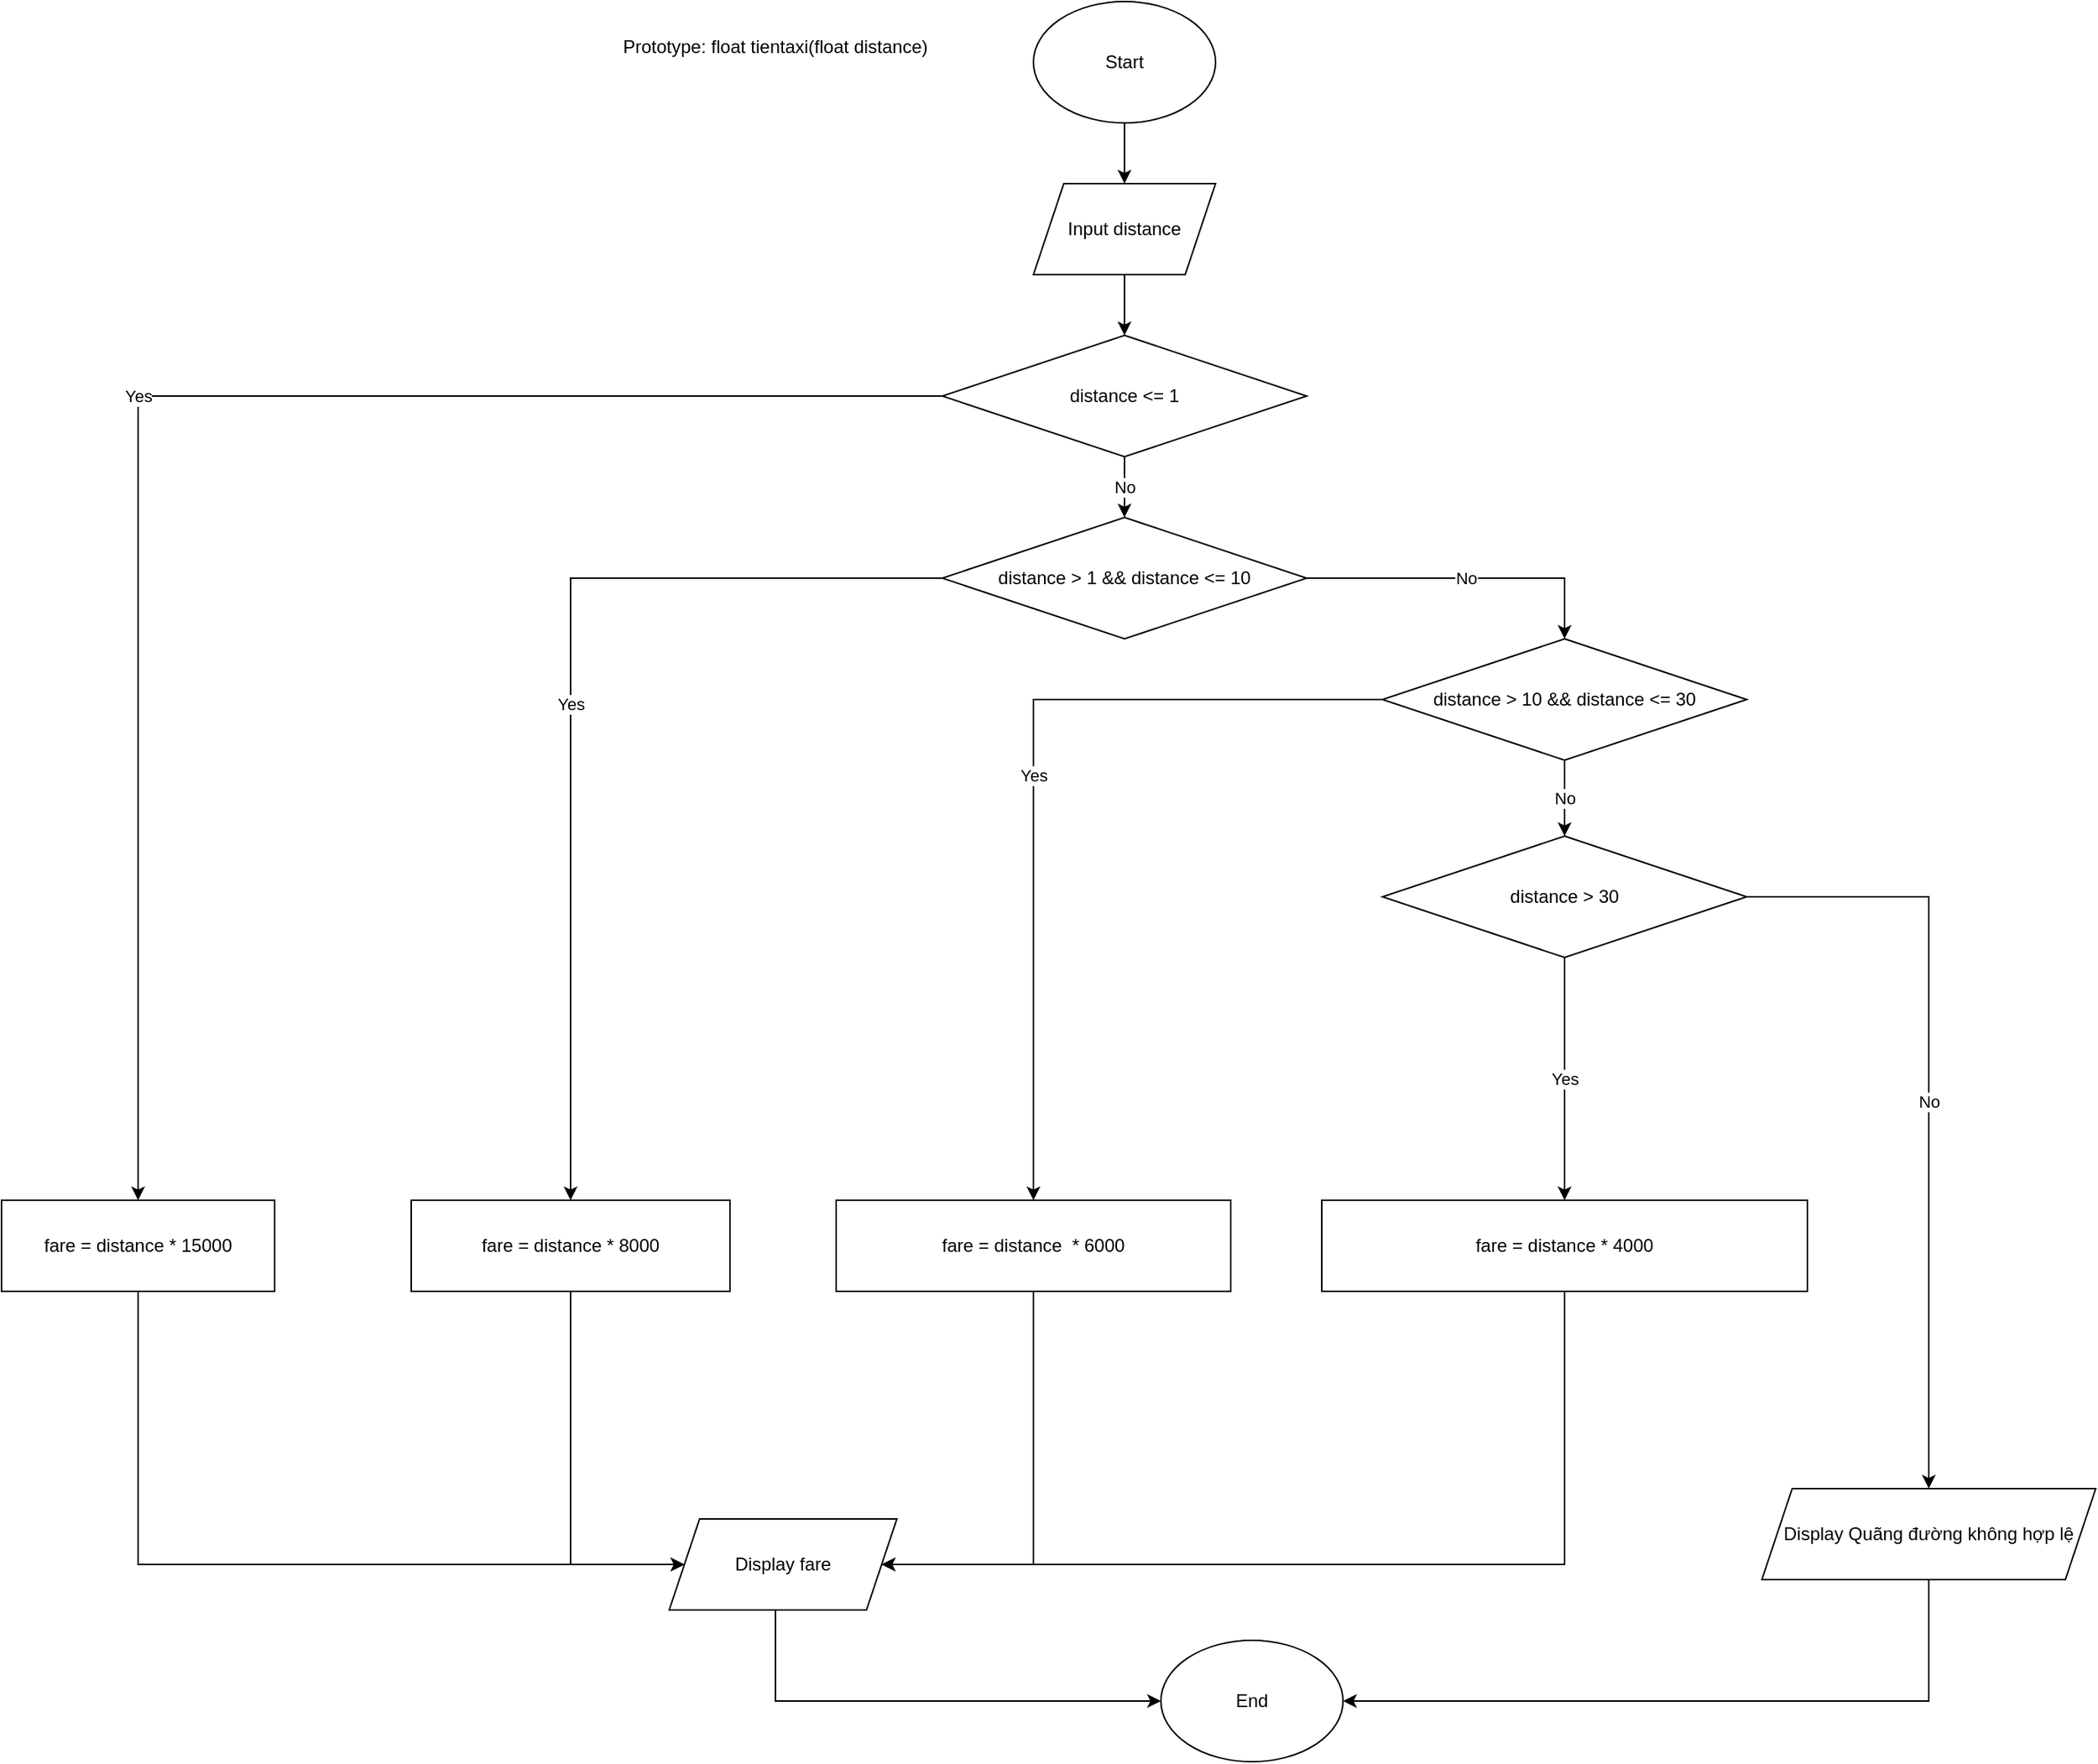 <mxfile version="24.1.0" type="google">
  <diagram name="Page-1" id="yFCRJKTNk4W4V5waiRON">
    <mxGraphModel grid="1" page="1" gridSize="10" guides="1" tooltips="1" connect="1" arrows="1" fold="1" pageScale="1" pageWidth="827" pageHeight="1169" math="0" shadow="0">
      <root>
        <mxCell id="0" />
        <mxCell id="1" parent="0" />
        <mxCell id="b1v2_kHwI321clud9Hbd-4" value="" style="edgeStyle=orthogonalEdgeStyle;rounded=0;orthogonalLoop=1;jettySize=auto;html=1;" edge="1" parent="1" source="b1v2_kHwI321clud9Hbd-1" target="b1v2_kHwI321clud9Hbd-3">
          <mxGeometry relative="1" as="geometry" />
        </mxCell>
        <mxCell id="b1v2_kHwI321clud9Hbd-1" value="Start" style="ellipse;whiteSpace=wrap;html=1;" vertex="1" parent="1">
          <mxGeometry x="330" width="120" height="80" as="geometry" />
        </mxCell>
        <mxCell id="b1v2_kHwI321clud9Hbd-2" value="Prototype: float tientaxi(float distance)" style="text;html=1;align=center;verticalAlign=middle;whiteSpace=wrap;rounded=0;" vertex="1" parent="1">
          <mxGeometry width="320" height="60" as="geometry" />
        </mxCell>
        <mxCell id="b1v2_kHwI321clud9Hbd-6" value="" style="edgeStyle=orthogonalEdgeStyle;rounded=0;orthogonalLoop=1;jettySize=auto;html=1;" edge="1" parent="1" source="b1v2_kHwI321clud9Hbd-3" target="b1v2_kHwI321clud9Hbd-5">
          <mxGeometry relative="1" as="geometry" />
        </mxCell>
        <mxCell id="b1v2_kHwI321clud9Hbd-3" value="Input distance" style="shape=parallelogram;perimeter=parallelogramPerimeter;whiteSpace=wrap;html=1;fixedSize=1;" vertex="1" parent="1">
          <mxGeometry x="330" y="120" width="120" height="60" as="geometry" />
        </mxCell>
        <mxCell id="b1v2_kHwI321clud9Hbd-9" value="No" style="edgeStyle=orthogonalEdgeStyle;rounded=0;orthogonalLoop=1;jettySize=auto;html=1;" edge="1" parent="1" source="b1v2_kHwI321clud9Hbd-5" target="b1v2_kHwI321clud9Hbd-8">
          <mxGeometry relative="1" as="geometry" />
        </mxCell>
        <mxCell id="b1v2_kHwI321clud9Hbd-15" value="Yes" style="edgeStyle=orthogonalEdgeStyle;rounded=0;orthogonalLoop=1;jettySize=auto;html=1;" edge="1" parent="1" source="b1v2_kHwI321clud9Hbd-5" target="b1v2_kHwI321clud9Hbd-14">
          <mxGeometry relative="1" as="geometry" />
        </mxCell>
        <mxCell id="b1v2_kHwI321clud9Hbd-5" value="distance &lt;= 1" style="rhombus;whiteSpace=wrap;html=1;" vertex="1" parent="1">
          <mxGeometry x="270" y="220" width="240" height="80" as="geometry" />
        </mxCell>
        <mxCell id="b1v2_kHwI321clud9Hbd-11" value="No" style="edgeStyle=orthogonalEdgeStyle;rounded=0;orthogonalLoop=1;jettySize=auto;html=1;" edge="1" parent="1" source="b1v2_kHwI321clud9Hbd-8" target="b1v2_kHwI321clud9Hbd-10">
          <mxGeometry relative="1" as="geometry">
            <Array as="points">
              <mxPoint x="680" y="380" />
            </Array>
          </mxGeometry>
        </mxCell>
        <mxCell id="b1v2_kHwI321clud9Hbd-23" value="Yes" style="edgeStyle=orthogonalEdgeStyle;rounded=0;orthogonalLoop=1;jettySize=auto;html=1;" edge="1" parent="1" source="b1v2_kHwI321clud9Hbd-8" target="b1v2_kHwI321clud9Hbd-19">
          <mxGeometry relative="1" as="geometry" />
        </mxCell>
        <mxCell id="b1v2_kHwI321clud9Hbd-8" value="distance &gt; 1 &amp;&amp; distance &lt;= 10" style="rhombus;whiteSpace=wrap;html=1;" vertex="1" parent="1">
          <mxGeometry x="270" y="340" width="240" height="80" as="geometry" />
        </mxCell>
        <mxCell id="b1v2_kHwI321clud9Hbd-13" value="No" style="edgeStyle=orthogonalEdgeStyle;rounded=0;orthogonalLoop=1;jettySize=auto;html=1;" edge="1" parent="1" source="b1v2_kHwI321clud9Hbd-10" target="b1v2_kHwI321clud9Hbd-12">
          <mxGeometry relative="1" as="geometry" />
        </mxCell>
        <mxCell id="b1v2_kHwI321clud9Hbd-22" value="Yes" style="edgeStyle=orthogonalEdgeStyle;rounded=0;orthogonalLoop=1;jettySize=auto;html=1;" edge="1" parent="1" source="b1v2_kHwI321clud9Hbd-10" target="b1v2_kHwI321clud9Hbd-18">
          <mxGeometry relative="1" as="geometry" />
        </mxCell>
        <mxCell id="b1v2_kHwI321clud9Hbd-10" value="distance &gt; 10 &amp;&amp; distance &lt;= 30" style="rhombus;whiteSpace=wrap;html=1;" vertex="1" parent="1">
          <mxGeometry x="560" y="420" width="240" height="80" as="geometry" />
        </mxCell>
        <mxCell id="b1v2_kHwI321clud9Hbd-20" value="No" style="edgeStyle=orthogonalEdgeStyle;rounded=0;orthogonalLoop=1;jettySize=auto;html=1;" edge="1" parent="1" source="b1v2_kHwI321clud9Hbd-12" target="b1v2_kHwI321clud9Hbd-24">
          <mxGeometry relative="1" as="geometry">
            <mxPoint x="1060" y="810" as="targetPoint" />
          </mxGeometry>
        </mxCell>
        <mxCell id="b1v2_kHwI321clud9Hbd-21" value="Yes" style="edgeStyle=orthogonalEdgeStyle;rounded=0;orthogonalLoop=1;jettySize=auto;html=1;entryX=0.5;entryY=0;entryDx=0;entryDy=0;exitX=0.5;exitY=1;exitDx=0;exitDy=0;" edge="1" parent="1" source="b1v2_kHwI321clud9Hbd-12" target="b1v2_kHwI321clud9Hbd-16">
          <mxGeometry relative="1" as="geometry">
            <mxPoint x="450" y="590" as="sourcePoint" />
            <mxPoint x="320" y="800" as="targetPoint" />
            <Array as="points">
              <mxPoint x="680" y="770" />
              <mxPoint x="680" y="770" />
            </Array>
          </mxGeometry>
        </mxCell>
        <mxCell id="b1v2_kHwI321clud9Hbd-12" value="distance &gt; 30" style="rhombus;whiteSpace=wrap;html=1;" vertex="1" parent="1">
          <mxGeometry x="560" y="550" width="240" height="80" as="geometry" />
        </mxCell>
        <mxCell id="b1v2_kHwI321clud9Hbd-26" value="" style="edgeStyle=orthogonalEdgeStyle;rounded=0;orthogonalLoop=1;jettySize=auto;html=1;" edge="1" parent="1" source="b1v2_kHwI321clud9Hbd-14" target="b1v2_kHwI321clud9Hbd-25">
          <mxGeometry relative="1" as="geometry">
            <Array as="points">
              <mxPoint x="-260" y="1030" />
            </Array>
          </mxGeometry>
        </mxCell>
        <mxCell id="b1v2_kHwI321clud9Hbd-14" value="fare = distance * 15000" style="whiteSpace=wrap;html=1;" vertex="1" parent="1">
          <mxGeometry x="-350" y="790" width="180" height="60" as="geometry" />
        </mxCell>
        <mxCell id="b1v2_kHwI321clud9Hbd-29" value="" style="edgeStyle=orthogonalEdgeStyle;rounded=0;orthogonalLoop=1;jettySize=auto;html=1;" edge="1" parent="1" source="b1v2_kHwI321clud9Hbd-16" target="b1v2_kHwI321clud9Hbd-25">
          <mxGeometry relative="1" as="geometry">
            <Array as="points">
              <mxPoint x="680" y="1030" />
            </Array>
          </mxGeometry>
        </mxCell>
        <mxCell id="b1v2_kHwI321clud9Hbd-16" value="fare = distance * 4000" style="whiteSpace=wrap;html=1;" vertex="1" parent="1">
          <mxGeometry x="520" y="790" width="320" height="60" as="geometry" />
        </mxCell>
        <mxCell id="b1v2_kHwI321clud9Hbd-28" value="" style="edgeStyle=orthogonalEdgeStyle;rounded=0;orthogonalLoop=1;jettySize=auto;html=1;" edge="1" parent="1" source="b1v2_kHwI321clud9Hbd-18" target="b1v2_kHwI321clud9Hbd-25">
          <mxGeometry relative="1" as="geometry">
            <Array as="points">
              <mxPoint x="330" y="1030" />
            </Array>
          </mxGeometry>
        </mxCell>
        <mxCell id="b1v2_kHwI321clud9Hbd-18" value="fare = distance&amp;nbsp; * 6000" style="whiteSpace=wrap;html=1;" vertex="1" parent="1">
          <mxGeometry x="200" y="790" width="260" height="60" as="geometry" />
        </mxCell>
        <mxCell id="b1v2_kHwI321clud9Hbd-27" value="" style="edgeStyle=orthogonalEdgeStyle;rounded=0;orthogonalLoop=1;jettySize=auto;html=1;" edge="1" parent="1" source="b1v2_kHwI321clud9Hbd-19" target="b1v2_kHwI321clud9Hbd-25">
          <mxGeometry relative="1" as="geometry">
            <Array as="points">
              <mxPoint x="25" y="1030" />
            </Array>
          </mxGeometry>
        </mxCell>
        <mxCell id="b1v2_kHwI321clud9Hbd-19" value="fare = distance * 8000" style="whiteSpace=wrap;html=1;" vertex="1" parent="1">
          <mxGeometry x="-80" y="790" width="210" height="60" as="geometry" />
        </mxCell>
        <mxCell id="b1v2_kHwI321clud9Hbd-32" value="" style="edgeStyle=orthogonalEdgeStyle;rounded=0;orthogonalLoop=1;jettySize=auto;html=1;" edge="1" parent="1" source="b1v2_kHwI321clud9Hbd-24" target="b1v2_kHwI321clud9Hbd-30">
          <mxGeometry relative="1" as="geometry">
            <Array as="points">
              <mxPoint x="920" y="1120" />
            </Array>
          </mxGeometry>
        </mxCell>
        <mxCell id="b1v2_kHwI321clud9Hbd-24" value="Display&amp;nbsp;Quãng đường không hợp lệ" style="shape=parallelogram;perimeter=parallelogramPerimeter;whiteSpace=wrap;html=1;fixedSize=1;" vertex="1" parent="1">
          <mxGeometry x="810" y="980" width="220" height="60" as="geometry" />
        </mxCell>
        <mxCell id="b1v2_kHwI321clud9Hbd-31" value="" style="edgeStyle=orthogonalEdgeStyle;rounded=0;orthogonalLoop=1;jettySize=auto;html=1;" edge="1" parent="1" source="b1v2_kHwI321clud9Hbd-25" target="b1v2_kHwI321clud9Hbd-30">
          <mxGeometry relative="1" as="geometry">
            <Array as="points">
              <mxPoint x="160" y="1120" />
            </Array>
          </mxGeometry>
        </mxCell>
        <mxCell id="b1v2_kHwI321clud9Hbd-25" value="Display fare" style="shape=parallelogram;perimeter=parallelogramPerimeter;whiteSpace=wrap;html=1;fixedSize=1;" vertex="1" parent="1">
          <mxGeometry x="90" y="1000" width="150" height="60" as="geometry" />
        </mxCell>
        <mxCell id="b1v2_kHwI321clud9Hbd-30" value="End" style="ellipse;whiteSpace=wrap;html=1;" vertex="1" parent="1">
          <mxGeometry x="414" y="1080" width="120" height="80" as="geometry" />
        </mxCell>
      </root>
    </mxGraphModel>
  </diagram>
</mxfile>
